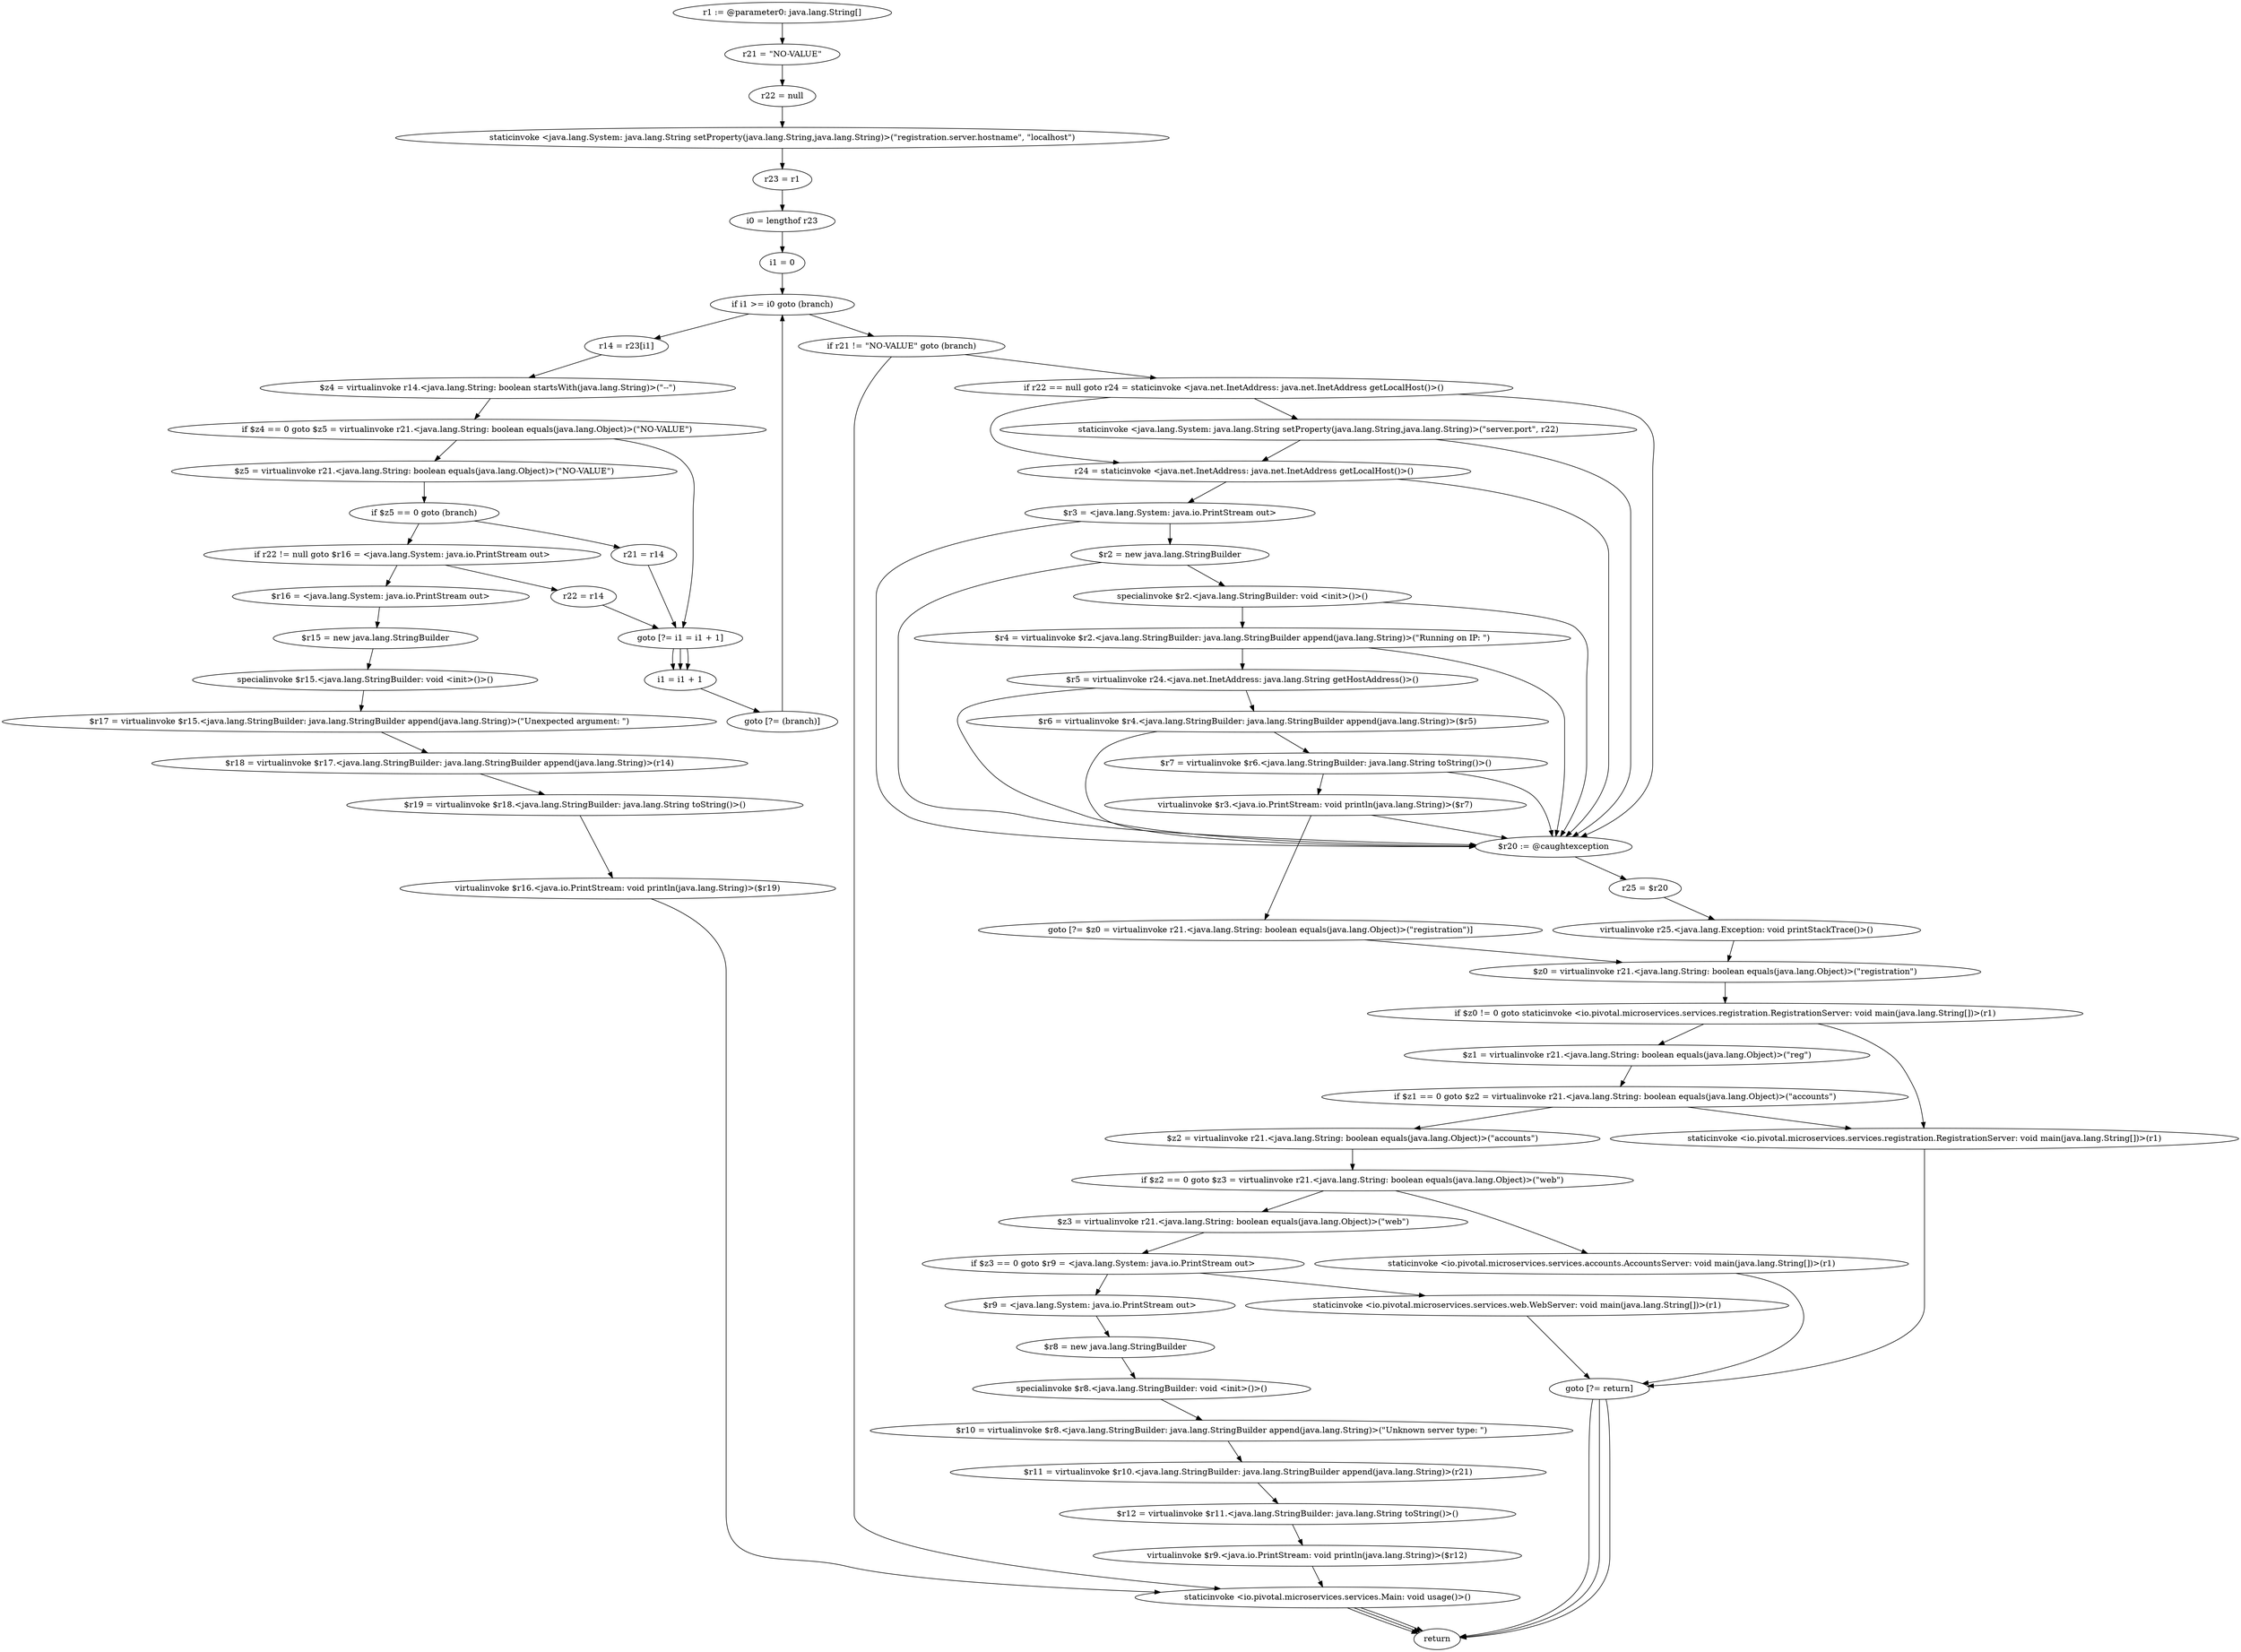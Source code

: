 digraph "unitGraph" {
    "r1 := @parameter0: java.lang.String[]"
    "r21 = \"NO-VALUE\""
    "r22 = null"
    "staticinvoke <java.lang.System: java.lang.String setProperty(java.lang.String,java.lang.String)>(\"registration.server.hostname\", \"localhost\")"
    "r23 = r1"
    "i0 = lengthof r23"
    "i1 = 0"
    "if i1 >= i0 goto (branch)"
    "r14 = r23[i1]"
    "$z4 = virtualinvoke r14.<java.lang.String: boolean startsWith(java.lang.String)>(\"--\")"
    "if $z4 == 0 goto $z5 = virtualinvoke r21.<java.lang.String: boolean equals(java.lang.Object)>(\"NO-VALUE\")"
    "goto [?= i1 = i1 + 1]"
    "$z5 = virtualinvoke r21.<java.lang.String: boolean equals(java.lang.Object)>(\"NO-VALUE\")"
    "if $z5 == 0 goto (branch)"
    "r21 = r14"
    "if r22 != null goto $r16 = <java.lang.System: java.io.PrintStream out>"
    "r22 = r14"
    "$r16 = <java.lang.System: java.io.PrintStream out>"
    "$r15 = new java.lang.StringBuilder"
    "specialinvoke $r15.<java.lang.StringBuilder: void <init>()>()"
    "$r17 = virtualinvoke $r15.<java.lang.StringBuilder: java.lang.StringBuilder append(java.lang.String)>(\"Unexpected argument: \")"
    "$r18 = virtualinvoke $r17.<java.lang.StringBuilder: java.lang.StringBuilder append(java.lang.String)>(r14)"
    "$r19 = virtualinvoke $r18.<java.lang.StringBuilder: java.lang.String toString()>()"
    "virtualinvoke $r16.<java.io.PrintStream: void println(java.lang.String)>($r19)"
    "staticinvoke <io.pivotal.microservices.services.Main: void usage()>()"
    "return"
    "i1 = i1 + 1"
    "goto [?= (branch)]"
    "if r21 != \"NO-VALUE\" goto (branch)"
    "if r22 == null goto r24 = staticinvoke <java.net.InetAddress: java.net.InetAddress getLocalHost()>()"
    "staticinvoke <java.lang.System: java.lang.String setProperty(java.lang.String,java.lang.String)>(\"server.port\", r22)"
    "r24 = staticinvoke <java.net.InetAddress: java.net.InetAddress getLocalHost()>()"
    "$r3 = <java.lang.System: java.io.PrintStream out>"
    "$r2 = new java.lang.StringBuilder"
    "specialinvoke $r2.<java.lang.StringBuilder: void <init>()>()"
    "$r4 = virtualinvoke $r2.<java.lang.StringBuilder: java.lang.StringBuilder append(java.lang.String)>(\"Running on IP: \")"
    "$r5 = virtualinvoke r24.<java.net.InetAddress: java.lang.String getHostAddress()>()"
    "$r6 = virtualinvoke $r4.<java.lang.StringBuilder: java.lang.StringBuilder append(java.lang.String)>($r5)"
    "$r7 = virtualinvoke $r6.<java.lang.StringBuilder: java.lang.String toString()>()"
    "virtualinvoke $r3.<java.io.PrintStream: void println(java.lang.String)>($r7)"
    "goto [?= $z0 = virtualinvoke r21.<java.lang.String: boolean equals(java.lang.Object)>(\"registration\")]"
    "$r20 := @caughtexception"
    "r25 = $r20"
    "virtualinvoke r25.<java.lang.Exception: void printStackTrace()>()"
    "$z0 = virtualinvoke r21.<java.lang.String: boolean equals(java.lang.Object)>(\"registration\")"
    "if $z0 != 0 goto staticinvoke <io.pivotal.microservices.services.registration.RegistrationServer: void main(java.lang.String[])>(r1)"
    "$z1 = virtualinvoke r21.<java.lang.String: boolean equals(java.lang.Object)>(\"reg\")"
    "if $z1 == 0 goto $z2 = virtualinvoke r21.<java.lang.String: boolean equals(java.lang.Object)>(\"accounts\")"
    "staticinvoke <io.pivotal.microservices.services.registration.RegistrationServer: void main(java.lang.String[])>(r1)"
    "goto [?= return]"
    "$z2 = virtualinvoke r21.<java.lang.String: boolean equals(java.lang.Object)>(\"accounts\")"
    "if $z2 == 0 goto $z3 = virtualinvoke r21.<java.lang.String: boolean equals(java.lang.Object)>(\"web\")"
    "staticinvoke <io.pivotal.microservices.services.accounts.AccountsServer: void main(java.lang.String[])>(r1)"
    "$z3 = virtualinvoke r21.<java.lang.String: boolean equals(java.lang.Object)>(\"web\")"
    "if $z3 == 0 goto $r9 = <java.lang.System: java.io.PrintStream out>"
    "staticinvoke <io.pivotal.microservices.services.web.WebServer: void main(java.lang.String[])>(r1)"
    "$r9 = <java.lang.System: java.io.PrintStream out>"
    "$r8 = new java.lang.StringBuilder"
    "specialinvoke $r8.<java.lang.StringBuilder: void <init>()>()"
    "$r10 = virtualinvoke $r8.<java.lang.StringBuilder: java.lang.StringBuilder append(java.lang.String)>(\"Unknown server type: \")"
    "$r11 = virtualinvoke $r10.<java.lang.StringBuilder: java.lang.StringBuilder append(java.lang.String)>(r21)"
    "$r12 = virtualinvoke $r11.<java.lang.StringBuilder: java.lang.String toString()>()"
    "virtualinvoke $r9.<java.io.PrintStream: void println(java.lang.String)>($r12)"
    "r1 := @parameter0: java.lang.String[]"->"r21 = \"NO-VALUE\"";
    "r21 = \"NO-VALUE\""->"r22 = null";
    "r22 = null"->"staticinvoke <java.lang.System: java.lang.String setProperty(java.lang.String,java.lang.String)>(\"registration.server.hostname\", \"localhost\")";
    "staticinvoke <java.lang.System: java.lang.String setProperty(java.lang.String,java.lang.String)>(\"registration.server.hostname\", \"localhost\")"->"r23 = r1";
    "r23 = r1"->"i0 = lengthof r23";
    "i0 = lengthof r23"->"i1 = 0";
    "i1 = 0"->"if i1 >= i0 goto (branch)";
    "if i1 >= i0 goto (branch)"->"r14 = r23[i1]";
    "if i1 >= i0 goto (branch)"->"if r21 != \"NO-VALUE\" goto (branch)";
    "r14 = r23[i1]"->"$z4 = virtualinvoke r14.<java.lang.String: boolean startsWith(java.lang.String)>(\"--\")";
    "$z4 = virtualinvoke r14.<java.lang.String: boolean startsWith(java.lang.String)>(\"--\")"->"if $z4 == 0 goto $z5 = virtualinvoke r21.<java.lang.String: boolean equals(java.lang.Object)>(\"NO-VALUE\")";
    "if $z4 == 0 goto $z5 = virtualinvoke r21.<java.lang.String: boolean equals(java.lang.Object)>(\"NO-VALUE\")"->"goto [?= i1 = i1 + 1]";
    "if $z4 == 0 goto $z5 = virtualinvoke r21.<java.lang.String: boolean equals(java.lang.Object)>(\"NO-VALUE\")"->"$z5 = virtualinvoke r21.<java.lang.String: boolean equals(java.lang.Object)>(\"NO-VALUE\")";
    "goto [?= i1 = i1 + 1]"->"i1 = i1 + 1";
    "$z5 = virtualinvoke r21.<java.lang.String: boolean equals(java.lang.Object)>(\"NO-VALUE\")"->"if $z5 == 0 goto (branch)";
    "if $z5 == 0 goto (branch)"->"r21 = r14";
    "if $z5 == 0 goto (branch)"->"if r22 != null goto $r16 = <java.lang.System: java.io.PrintStream out>";
    "r21 = r14"->"goto [?= i1 = i1 + 1]";
    "goto [?= i1 = i1 + 1]"->"i1 = i1 + 1";
    "if r22 != null goto $r16 = <java.lang.System: java.io.PrintStream out>"->"r22 = r14";
    "if r22 != null goto $r16 = <java.lang.System: java.io.PrintStream out>"->"$r16 = <java.lang.System: java.io.PrintStream out>";
    "r22 = r14"->"goto [?= i1 = i1 + 1]";
    "goto [?= i1 = i1 + 1]"->"i1 = i1 + 1";
    "$r16 = <java.lang.System: java.io.PrintStream out>"->"$r15 = new java.lang.StringBuilder";
    "$r15 = new java.lang.StringBuilder"->"specialinvoke $r15.<java.lang.StringBuilder: void <init>()>()";
    "specialinvoke $r15.<java.lang.StringBuilder: void <init>()>()"->"$r17 = virtualinvoke $r15.<java.lang.StringBuilder: java.lang.StringBuilder append(java.lang.String)>(\"Unexpected argument: \")";
    "$r17 = virtualinvoke $r15.<java.lang.StringBuilder: java.lang.StringBuilder append(java.lang.String)>(\"Unexpected argument: \")"->"$r18 = virtualinvoke $r17.<java.lang.StringBuilder: java.lang.StringBuilder append(java.lang.String)>(r14)";
    "$r18 = virtualinvoke $r17.<java.lang.StringBuilder: java.lang.StringBuilder append(java.lang.String)>(r14)"->"$r19 = virtualinvoke $r18.<java.lang.StringBuilder: java.lang.String toString()>()";
    "$r19 = virtualinvoke $r18.<java.lang.StringBuilder: java.lang.String toString()>()"->"virtualinvoke $r16.<java.io.PrintStream: void println(java.lang.String)>($r19)";
    "virtualinvoke $r16.<java.io.PrintStream: void println(java.lang.String)>($r19)"->"staticinvoke <io.pivotal.microservices.services.Main: void usage()>()";
    "staticinvoke <io.pivotal.microservices.services.Main: void usage()>()"->"return";
    "i1 = i1 + 1"->"goto [?= (branch)]";
    "goto [?= (branch)]"->"if i1 >= i0 goto (branch)";
    "if r21 != \"NO-VALUE\" goto (branch)"->"staticinvoke <io.pivotal.microservices.services.Main: void usage()>()";
    "if r21 != \"NO-VALUE\" goto (branch)"->"if r22 == null goto r24 = staticinvoke <java.net.InetAddress: java.net.InetAddress getLocalHost()>()";
    "staticinvoke <io.pivotal.microservices.services.Main: void usage()>()"->"return";
    "if r22 == null goto r24 = staticinvoke <java.net.InetAddress: java.net.InetAddress getLocalHost()>()"->"staticinvoke <java.lang.System: java.lang.String setProperty(java.lang.String,java.lang.String)>(\"server.port\", r22)";
    "if r22 == null goto r24 = staticinvoke <java.net.InetAddress: java.net.InetAddress getLocalHost()>()"->"r24 = staticinvoke <java.net.InetAddress: java.net.InetAddress getLocalHost()>()";
    "if r22 == null goto r24 = staticinvoke <java.net.InetAddress: java.net.InetAddress getLocalHost()>()"->"$r20 := @caughtexception";
    "staticinvoke <java.lang.System: java.lang.String setProperty(java.lang.String,java.lang.String)>(\"server.port\", r22)"->"r24 = staticinvoke <java.net.InetAddress: java.net.InetAddress getLocalHost()>()";
    "staticinvoke <java.lang.System: java.lang.String setProperty(java.lang.String,java.lang.String)>(\"server.port\", r22)"->"$r20 := @caughtexception";
    "r24 = staticinvoke <java.net.InetAddress: java.net.InetAddress getLocalHost()>()"->"$r3 = <java.lang.System: java.io.PrintStream out>";
    "r24 = staticinvoke <java.net.InetAddress: java.net.InetAddress getLocalHost()>()"->"$r20 := @caughtexception";
    "$r3 = <java.lang.System: java.io.PrintStream out>"->"$r2 = new java.lang.StringBuilder";
    "$r3 = <java.lang.System: java.io.PrintStream out>"->"$r20 := @caughtexception";
    "$r2 = new java.lang.StringBuilder"->"specialinvoke $r2.<java.lang.StringBuilder: void <init>()>()";
    "$r2 = new java.lang.StringBuilder"->"$r20 := @caughtexception";
    "specialinvoke $r2.<java.lang.StringBuilder: void <init>()>()"->"$r4 = virtualinvoke $r2.<java.lang.StringBuilder: java.lang.StringBuilder append(java.lang.String)>(\"Running on IP: \")";
    "specialinvoke $r2.<java.lang.StringBuilder: void <init>()>()"->"$r20 := @caughtexception";
    "$r4 = virtualinvoke $r2.<java.lang.StringBuilder: java.lang.StringBuilder append(java.lang.String)>(\"Running on IP: \")"->"$r5 = virtualinvoke r24.<java.net.InetAddress: java.lang.String getHostAddress()>()";
    "$r4 = virtualinvoke $r2.<java.lang.StringBuilder: java.lang.StringBuilder append(java.lang.String)>(\"Running on IP: \")"->"$r20 := @caughtexception";
    "$r5 = virtualinvoke r24.<java.net.InetAddress: java.lang.String getHostAddress()>()"->"$r6 = virtualinvoke $r4.<java.lang.StringBuilder: java.lang.StringBuilder append(java.lang.String)>($r5)";
    "$r5 = virtualinvoke r24.<java.net.InetAddress: java.lang.String getHostAddress()>()"->"$r20 := @caughtexception";
    "$r6 = virtualinvoke $r4.<java.lang.StringBuilder: java.lang.StringBuilder append(java.lang.String)>($r5)"->"$r7 = virtualinvoke $r6.<java.lang.StringBuilder: java.lang.String toString()>()";
    "$r6 = virtualinvoke $r4.<java.lang.StringBuilder: java.lang.StringBuilder append(java.lang.String)>($r5)"->"$r20 := @caughtexception";
    "$r7 = virtualinvoke $r6.<java.lang.StringBuilder: java.lang.String toString()>()"->"virtualinvoke $r3.<java.io.PrintStream: void println(java.lang.String)>($r7)";
    "$r7 = virtualinvoke $r6.<java.lang.StringBuilder: java.lang.String toString()>()"->"$r20 := @caughtexception";
    "virtualinvoke $r3.<java.io.PrintStream: void println(java.lang.String)>($r7)"->"goto [?= $z0 = virtualinvoke r21.<java.lang.String: boolean equals(java.lang.Object)>(\"registration\")]";
    "virtualinvoke $r3.<java.io.PrintStream: void println(java.lang.String)>($r7)"->"$r20 := @caughtexception";
    "goto [?= $z0 = virtualinvoke r21.<java.lang.String: boolean equals(java.lang.Object)>(\"registration\")]"->"$z0 = virtualinvoke r21.<java.lang.String: boolean equals(java.lang.Object)>(\"registration\")";
    "$r20 := @caughtexception"->"r25 = $r20";
    "r25 = $r20"->"virtualinvoke r25.<java.lang.Exception: void printStackTrace()>()";
    "virtualinvoke r25.<java.lang.Exception: void printStackTrace()>()"->"$z0 = virtualinvoke r21.<java.lang.String: boolean equals(java.lang.Object)>(\"registration\")";
    "$z0 = virtualinvoke r21.<java.lang.String: boolean equals(java.lang.Object)>(\"registration\")"->"if $z0 != 0 goto staticinvoke <io.pivotal.microservices.services.registration.RegistrationServer: void main(java.lang.String[])>(r1)";
    "if $z0 != 0 goto staticinvoke <io.pivotal.microservices.services.registration.RegistrationServer: void main(java.lang.String[])>(r1)"->"$z1 = virtualinvoke r21.<java.lang.String: boolean equals(java.lang.Object)>(\"reg\")";
    "if $z0 != 0 goto staticinvoke <io.pivotal.microservices.services.registration.RegistrationServer: void main(java.lang.String[])>(r1)"->"staticinvoke <io.pivotal.microservices.services.registration.RegistrationServer: void main(java.lang.String[])>(r1)";
    "$z1 = virtualinvoke r21.<java.lang.String: boolean equals(java.lang.Object)>(\"reg\")"->"if $z1 == 0 goto $z2 = virtualinvoke r21.<java.lang.String: boolean equals(java.lang.Object)>(\"accounts\")";
    "if $z1 == 0 goto $z2 = virtualinvoke r21.<java.lang.String: boolean equals(java.lang.Object)>(\"accounts\")"->"staticinvoke <io.pivotal.microservices.services.registration.RegistrationServer: void main(java.lang.String[])>(r1)";
    "if $z1 == 0 goto $z2 = virtualinvoke r21.<java.lang.String: boolean equals(java.lang.Object)>(\"accounts\")"->"$z2 = virtualinvoke r21.<java.lang.String: boolean equals(java.lang.Object)>(\"accounts\")";
    "staticinvoke <io.pivotal.microservices.services.registration.RegistrationServer: void main(java.lang.String[])>(r1)"->"goto [?= return]";
    "goto [?= return]"->"return";
    "$z2 = virtualinvoke r21.<java.lang.String: boolean equals(java.lang.Object)>(\"accounts\")"->"if $z2 == 0 goto $z3 = virtualinvoke r21.<java.lang.String: boolean equals(java.lang.Object)>(\"web\")";
    "if $z2 == 0 goto $z3 = virtualinvoke r21.<java.lang.String: boolean equals(java.lang.Object)>(\"web\")"->"staticinvoke <io.pivotal.microservices.services.accounts.AccountsServer: void main(java.lang.String[])>(r1)";
    "if $z2 == 0 goto $z3 = virtualinvoke r21.<java.lang.String: boolean equals(java.lang.Object)>(\"web\")"->"$z3 = virtualinvoke r21.<java.lang.String: boolean equals(java.lang.Object)>(\"web\")";
    "staticinvoke <io.pivotal.microservices.services.accounts.AccountsServer: void main(java.lang.String[])>(r1)"->"goto [?= return]";
    "goto [?= return]"->"return";
    "$z3 = virtualinvoke r21.<java.lang.String: boolean equals(java.lang.Object)>(\"web\")"->"if $z3 == 0 goto $r9 = <java.lang.System: java.io.PrintStream out>";
    "if $z3 == 0 goto $r9 = <java.lang.System: java.io.PrintStream out>"->"staticinvoke <io.pivotal.microservices.services.web.WebServer: void main(java.lang.String[])>(r1)";
    "if $z3 == 0 goto $r9 = <java.lang.System: java.io.PrintStream out>"->"$r9 = <java.lang.System: java.io.PrintStream out>";
    "staticinvoke <io.pivotal.microservices.services.web.WebServer: void main(java.lang.String[])>(r1)"->"goto [?= return]";
    "goto [?= return]"->"return";
    "$r9 = <java.lang.System: java.io.PrintStream out>"->"$r8 = new java.lang.StringBuilder";
    "$r8 = new java.lang.StringBuilder"->"specialinvoke $r8.<java.lang.StringBuilder: void <init>()>()";
    "specialinvoke $r8.<java.lang.StringBuilder: void <init>()>()"->"$r10 = virtualinvoke $r8.<java.lang.StringBuilder: java.lang.StringBuilder append(java.lang.String)>(\"Unknown server type: \")";
    "$r10 = virtualinvoke $r8.<java.lang.StringBuilder: java.lang.StringBuilder append(java.lang.String)>(\"Unknown server type: \")"->"$r11 = virtualinvoke $r10.<java.lang.StringBuilder: java.lang.StringBuilder append(java.lang.String)>(r21)";
    "$r11 = virtualinvoke $r10.<java.lang.StringBuilder: java.lang.StringBuilder append(java.lang.String)>(r21)"->"$r12 = virtualinvoke $r11.<java.lang.StringBuilder: java.lang.String toString()>()";
    "$r12 = virtualinvoke $r11.<java.lang.StringBuilder: java.lang.String toString()>()"->"virtualinvoke $r9.<java.io.PrintStream: void println(java.lang.String)>($r12)";
    "virtualinvoke $r9.<java.io.PrintStream: void println(java.lang.String)>($r12)"->"staticinvoke <io.pivotal.microservices.services.Main: void usage()>()";
    "staticinvoke <io.pivotal.microservices.services.Main: void usage()>()"->"return";
}

